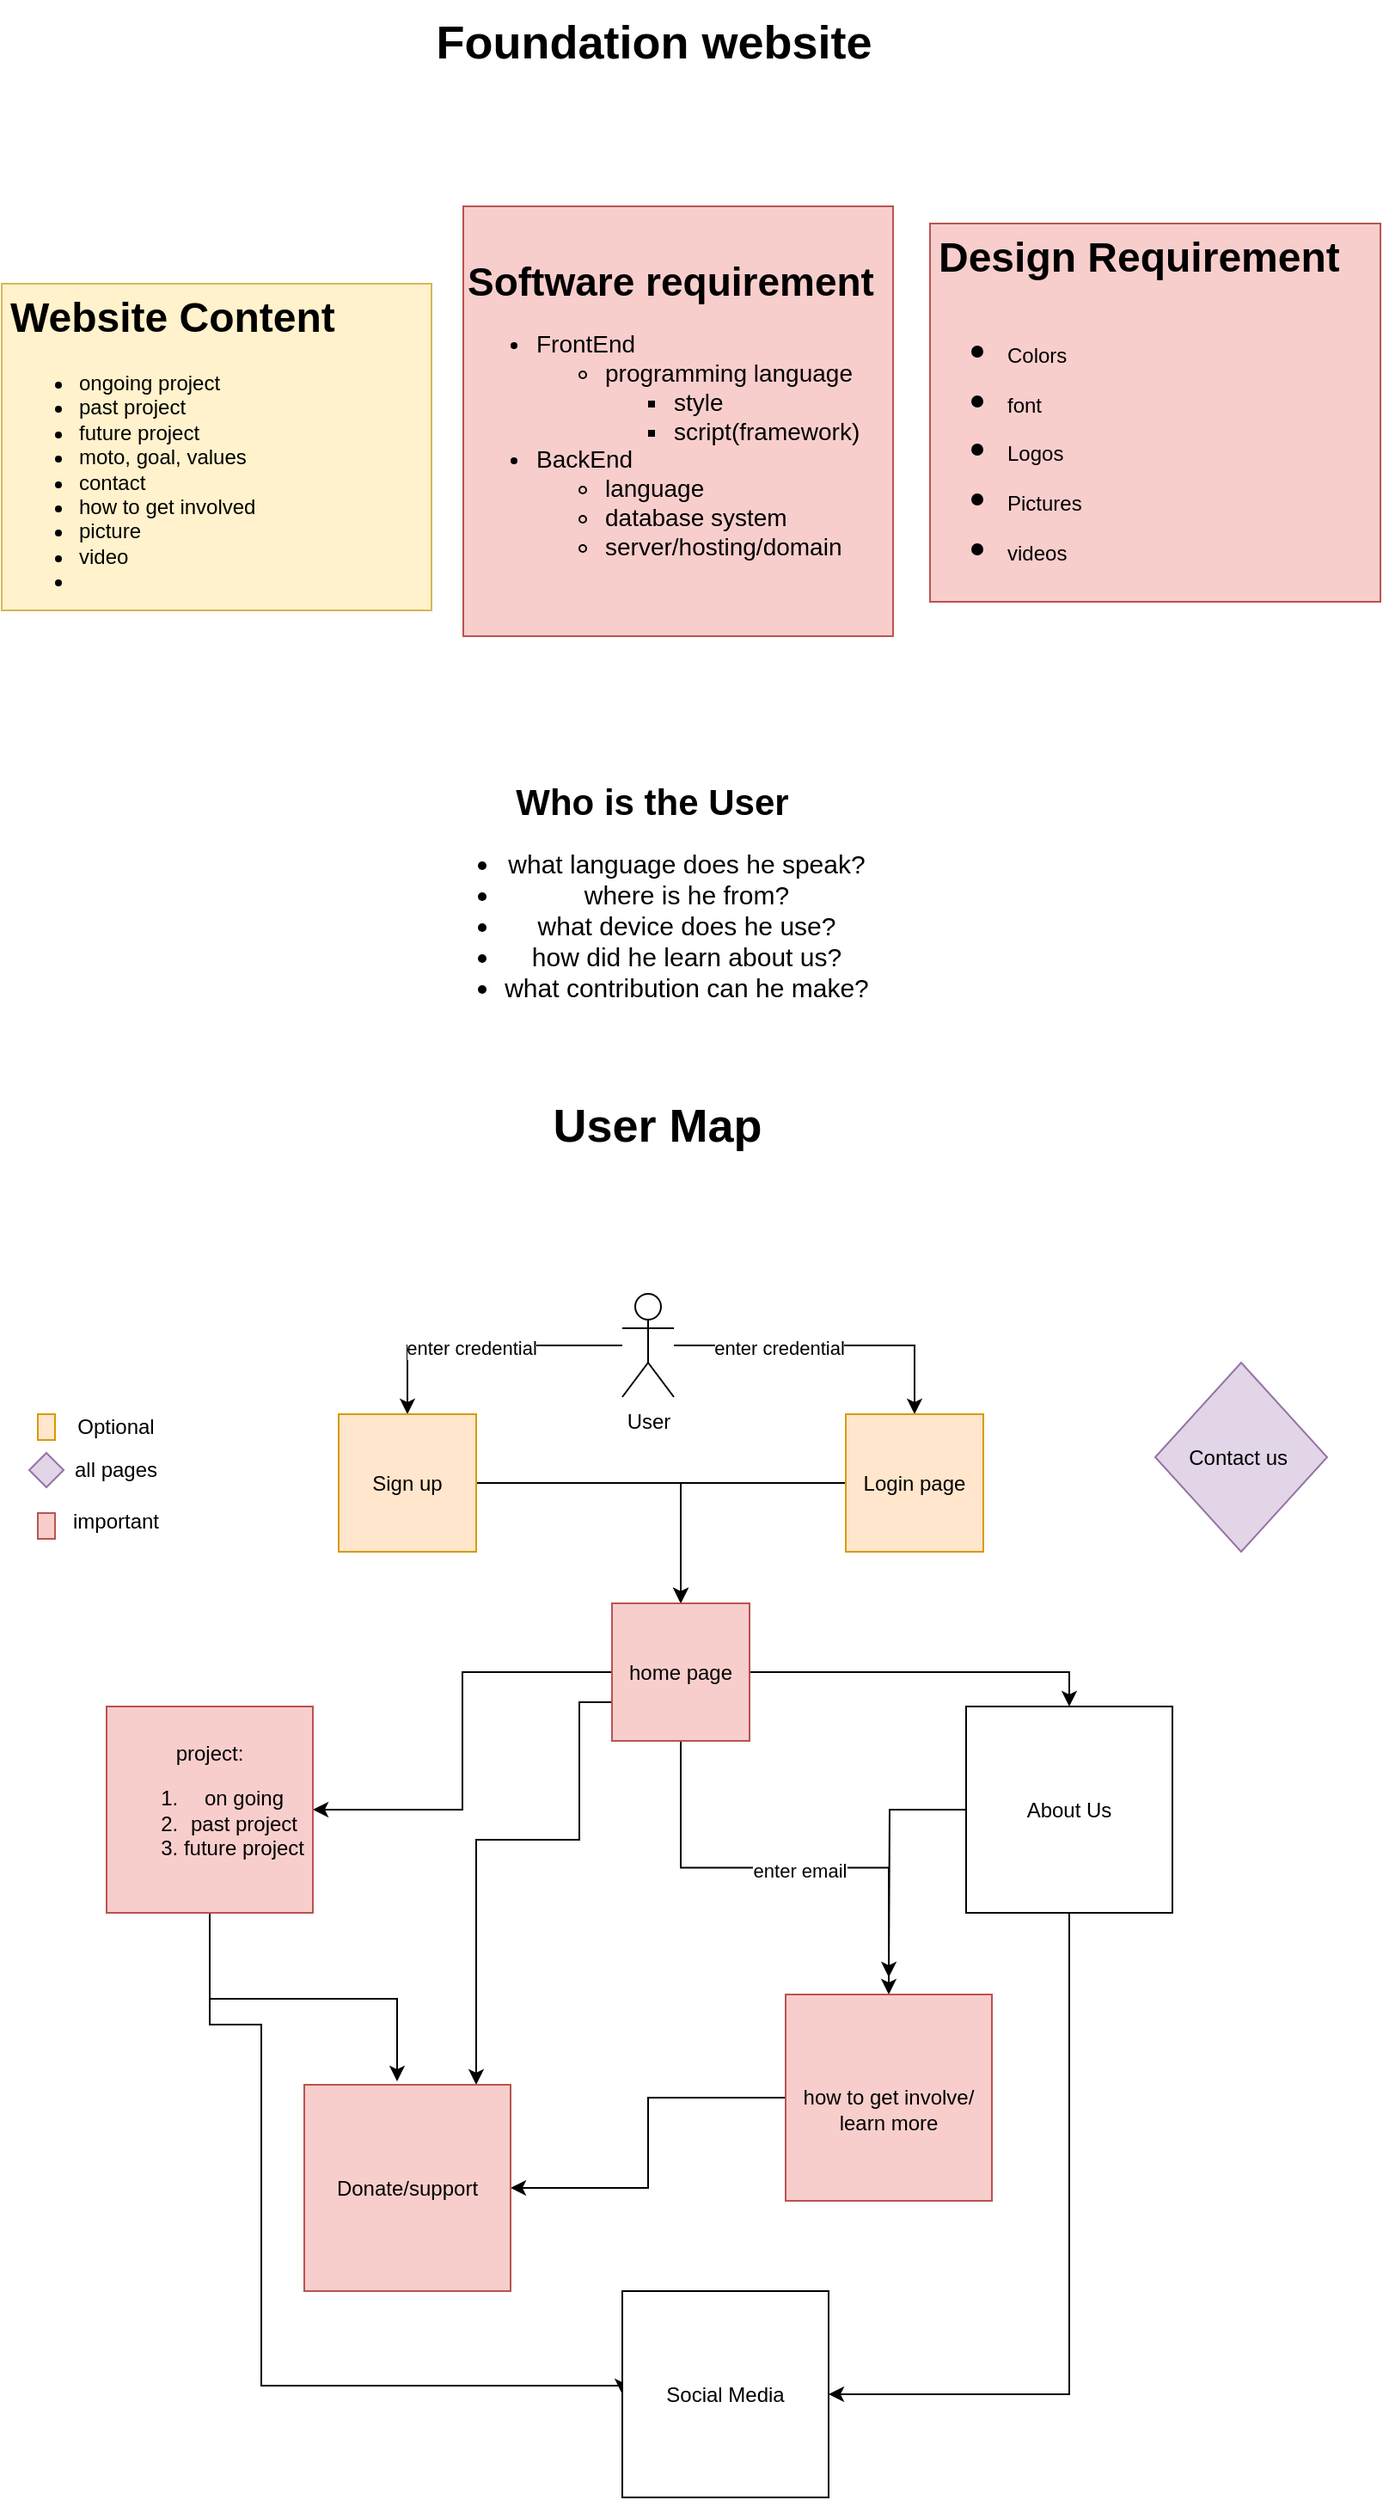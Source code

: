 <mxfile version="21.7.5" type="github">
  <diagram id="C5RBs43oDa-KdzZeNtuy" name="Page-1">
    <mxGraphModel dx="1434" dy="1919" grid="1" gridSize="10" guides="1" tooltips="1" connect="1" arrows="1" fold="1" page="1" pageScale="1" pageWidth="827" pageHeight="1169" math="0" shadow="0">
      <root>
        <mxCell id="WIyWlLk6GJQsqaUBKTNV-0" />
        <mxCell id="WIyWlLk6GJQsqaUBKTNV-1" parent="WIyWlLk6GJQsqaUBKTNV-0" />
        <mxCell id="MEQ1CT1Tf01OYSH90tUn-1" value="&lt;h1&gt;Website Content&lt;/h1&gt;&lt;div&gt;&lt;ul&gt;&lt;li&gt;ongoing project&lt;/li&gt;&lt;li&gt;past project&lt;/li&gt;&lt;li&gt;future project&lt;/li&gt;&lt;li&gt;moto, goal, values&lt;/li&gt;&lt;li&gt;contact&lt;/li&gt;&lt;li&gt;how to get involved&lt;/li&gt;&lt;li&gt;picture&lt;/li&gt;&lt;li&gt;video&lt;/li&gt;&lt;li&gt;&lt;br&gt;&lt;/li&gt;&lt;/ul&gt;&lt;/div&gt;" style="text;html=1;strokeColor=#d6b656;fillColor=#fff2cc;spacing=5;spacingTop=-20;whiteSpace=wrap;overflow=hidden;rounded=0;" vertex="1" parent="WIyWlLk6GJQsqaUBKTNV-1">
          <mxGeometry x="20" y="-985" width="250" height="190" as="geometry" />
        </mxCell>
        <mxCell id="MEQ1CT1Tf01OYSH90tUn-3" value="&lt;h1&gt;&lt;span style=&quot;background-color: initial;&quot;&gt;Design Requirement&lt;/span&gt;&lt;/h1&gt;&lt;h1&gt;&lt;ul&gt;&lt;li&gt;&lt;span style=&quot;font-size: 12px; font-weight: 400;&quot;&gt;Colors&amp;nbsp;&lt;/span&gt;&lt;/li&gt;&lt;li&gt;&lt;span style=&quot;font-size: 12px; font-weight: 400;&quot;&gt;font&lt;/span&gt;&lt;/li&gt;&lt;li&gt;&lt;span style=&quot;font-size: 12px; font-weight: 400;&quot;&gt;Logos&lt;/span&gt;&lt;/li&gt;&lt;li&gt;&lt;span style=&quot;font-size: 12px; font-weight: 400;&quot;&gt;Pictures&lt;/span&gt;&lt;/li&gt;&lt;li&gt;&lt;span style=&quot;font-size: 12px; font-weight: 400;&quot;&gt;videos&lt;/span&gt;&lt;/li&gt;&lt;/ul&gt;&lt;/h1&gt;" style="text;html=1;strokeColor=#b85450;fillColor=#f8cecc;spacing=5;spacingTop=-20;whiteSpace=wrap;overflow=hidden;rounded=0;" vertex="1" parent="WIyWlLk6GJQsqaUBKTNV-1">
          <mxGeometry x="560" y="-1020" width="262" height="220" as="geometry" />
        </mxCell>
        <mxCell id="MEQ1CT1Tf01OYSH90tUn-15" style="edgeStyle=orthogonalEdgeStyle;rounded=0;orthogonalLoop=1;jettySize=auto;html=1;" edge="1" parent="WIyWlLk6GJQsqaUBKTNV-1" source="MEQ1CT1Tf01OYSH90tUn-5" target="MEQ1CT1Tf01OYSH90tUn-8">
          <mxGeometry relative="1" as="geometry" />
        </mxCell>
        <mxCell id="MEQ1CT1Tf01OYSH90tUn-52" value="enter credential" style="edgeLabel;html=1;align=center;verticalAlign=middle;resizable=0;points=[];" vertex="1" connectable="0" parent="MEQ1CT1Tf01OYSH90tUn-15">
          <mxGeometry x="0.067" y="1" relative="1" as="geometry">
            <mxPoint as="offset" />
          </mxGeometry>
        </mxCell>
        <mxCell id="MEQ1CT1Tf01OYSH90tUn-16" style="edgeStyle=orthogonalEdgeStyle;rounded=0;orthogonalLoop=1;jettySize=auto;html=1;entryX=0.5;entryY=0;entryDx=0;entryDy=0;" edge="1" parent="WIyWlLk6GJQsqaUBKTNV-1" source="MEQ1CT1Tf01OYSH90tUn-5" target="MEQ1CT1Tf01OYSH90tUn-6">
          <mxGeometry relative="1" as="geometry" />
        </mxCell>
        <mxCell id="MEQ1CT1Tf01OYSH90tUn-53" value="enter credential" style="edgeLabel;html=1;align=center;verticalAlign=middle;resizable=0;points=[];" vertex="1" connectable="0" parent="MEQ1CT1Tf01OYSH90tUn-16">
          <mxGeometry x="-0.322" relative="1" as="geometry">
            <mxPoint y="1" as="offset" />
          </mxGeometry>
        </mxCell>
        <mxCell id="MEQ1CT1Tf01OYSH90tUn-5" value="User" style="shape=umlActor;verticalLabelPosition=bottom;verticalAlign=top;html=1;outlineConnect=0;" vertex="1" parent="WIyWlLk6GJQsqaUBKTNV-1">
          <mxGeometry x="381" y="-397.5" width="30" height="60" as="geometry" />
        </mxCell>
        <mxCell id="MEQ1CT1Tf01OYSH90tUn-17" style="edgeStyle=orthogonalEdgeStyle;rounded=0;orthogonalLoop=1;jettySize=auto;html=1;" edge="1" parent="WIyWlLk6GJQsqaUBKTNV-1" source="MEQ1CT1Tf01OYSH90tUn-6" target="MEQ1CT1Tf01OYSH90tUn-10">
          <mxGeometry relative="1" as="geometry" />
        </mxCell>
        <mxCell id="MEQ1CT1Tf01OYSH90tUn-6" value="Login page" style="whiteSpace=wrap;html=1;aspect=fixed;fillColor=#ffe6cc;strokeColor=#d79b00;" vertex="1" parent="WIyWlLk6GJQsqaUBKTNV-1">
          <mxGeometry x="511" y="-327.5" width="80" height="80" as="geometry" />
        </mxCell>
        <mxCell id="MEQ1CT1Tf01OYSH90tUn-19" style="edgeStyle=orthogonalEdgeStyle;rounded=0;orthogonalLoop=1;jettySize=auto;html=1;entryX=0.5;entryY=0;entryDx=0;entryDy=0;" edge="1" parent="WIyWlLk6GJQsqaUBKTNV-1" source="MEQ1CT1Tf01OYSH90tUn-8" target="MEQ1CT1Tf01OYSH90tUn-10">
          <mxGeometry relative="1" as="geometry" />
        </mxCell>
        <mxCell id="MEQ1CT1Tf01OYSH90tUn-8" value="Sign up" style="whiteSpace=wrap;html=1;aspect=fixed;fillColor=#ffe6cc;strokeColor=#d79b00;" vertex="1" parent="WIyWlLk6GJQsqaUBKTNV-1">
          <mxGeometry x="216" y="-327.5" width="80" height="80" as="geometry" />
        </mxCell>
        <mxCell id="MEQ1CT1Tf01OYSH90tUn-21" value="" style="edgeStyle=orthogonalEdgeStyle;rounded=0;orthogonalLoop=1;jettySize=auto;html=1;" edge="1" parent="WIyWlLk6GJQsqaUBKTNV-1" source="MEQ1CT1Tf01OYSH90tUn-10" target="MEQ1CT1Tf01OYSH90tUn-20">
          <mxGeometry relative="1" as="geometry" />
        </mxCell>
        <mxCell id="MEQ1CT1Tf01OYSH90tUn-23" style="edgeStyle=orthogonalEdgeStyle;rounded=0;orthogonalLoop=1;jettySize=auto;html=1;entryX=0.5;entryY=0;entryDx=0;entryDy=0;exitX=0.5;exitY=1;exitDx=0;exitDy=0;" edge="1" parent="WIyWlLk6GJQsqaUBKTNV-1" source="MEQ1CT1Tf01OYSH90tUn-10" target="MEQ1CT1Tf01OYSH90tUn-22">
          <mxGeometry relative="1" as="geometry" />
        </mxCell>
        <mxCell id="MEQ1CT1Tf01OYSH90tUn-54" value="enter email" style="edgeLabel;html=1;align=center;verticalAlign=middle;resizable=0;points=[];" vertex="1" connectable="0" parent="MEQ1CT1Tf01OYSH90tUn-23">
          <mxGeometry x="0.059" y="-1" relative="1" as="geometry">
            <mxPoint as="offset" />
          </mxGeometry>
        </mxCell>
        <mxCell id="MEQ1CT1Tf01OYSH90tUn-30" style="edgeStyle=orthogonalEdgeStyle;rounded=0;orthogonalLoop=1;jettySize=auto;html=1;entryX=0.5;entryY=0;entryDx=0;entryDy=0;" edge="1" parent="WIyWlLk6GJQsqaUBKTNV-1" source="MEQ1CT1Tf01OYSH90tUn-10" target="MEQ1CT1Tf01OYSH90tUn-29">
          <mxGeometry relative="1" as="geometry" />
        </mxCell>
        <mxCell id="MEQ1CT1Tf01OYSH90tUn-45" style="edgeStyle=orthogonalEdgeStyle;rounded=0;orthogonalLoop=1;jettySize=auto;html=1;" edge="1" parent="WIyWlLk6GJQsqaUBKTNV-1" source="MEQ1CT1Tf01OYSH90tUn-10" target="MEQ1CT1Tf01OYSH90tUn-24">
          <mxGeometry relative="1" as="geometry">
            <Array as="points">
              <mxPoint x="356" y="-160" />
              <mxPoint x="356" y="-80" />
              <mxPoint x="296" y="-80" />
            </Array>
          </mxGeometry>
        </mxCell>
        <mxCell id="MEQ1CT1Tf01OYSH90tUn-10" value="home page" style="whiteSpace=wrap;html=1;aspect=fixed;fillColor=#f8cecc;strokeColor=#b85450;" vertex="1" parent="WIyWlLk6GJQsqaUBKTNV-1">
          <mxGeometry x="375" y="-217.5" width="80" height="80" as="geometry" />
        </mxCell>
        <mxCell id="MEQ1CT1Tf01OYSH90tUn-27" style="edgeStyle=orthogonalEdgeStyle;rounded=0;orthogonalLoop=1;jettySize=auto;html=1;entryX=0.45;entryY=-0.017;entryDx=0;entryDy=0;entryPerimeter=0;" edge="1" parent="WIyWlLk6GJQsqaUBKTNV-1" source="MEQ1CT1Tf01OYSH90tUn-20" target="MEQ1CT1Tf01OYSH90tUn-24">
          <mxGeometry relative="1" as="geometry" />
        </mxCell>
        <mxCell id="MEQ1CT1Tf01OYSH90tUn-34" style="edgeStyle=orthogonalEdgeStyle;rounded=0;orthogonalLoop=1;jettySize=auto;html=1;entryX=0;entryY=0.5;entryDx=0;entryDy=0;" edge="1" parent="WIyWlLk6GJQsqaUBKTNV-1" source="MEQ1CT1Tf01OYSH90tUn-20" target="MEQ1CT1Tf01OYSH90tUn-32">
          <mxGeometry relative="1" as="geometry">
            <Array as="points">
              <mxPoint x="141" y="27.5" />
              <mxPoint x="171" y="27.5" />
              <mxPoint x="171" y="237.5" />
            </Array>
          </mxGeometry>
        </mxCell>
        <mxCell id="MEQ1CT1Tf01OYSH90tUn-20" value="project:&lt;br&gt;&lt;ol&gt;&lt;li style=&quot;&quot;&gt;on going&lt;/li&gt;&lt;li style=&quot;&quot;&gt;past project&lt;/li&gt;&lt;li style=&quot;&quot;&gt;future project&lt;/li&gt;&lt;/ol&gt;" style="whiteSpace=wrap;html=1;aspect=fixed;align=center;fillColor=#f8cecc;strokeColor=#b85450;" vertex="1" parent="WIyWlLk6GJQsqaUBKTNV-1">
          <mxGeometry x="81" y="-157.5" width="120" height="120" as="geometry" />
        </mxCell>
        <mxCell id="MEQ1CT1Tf01OYSH90tUn-28" style="edgeStyle=orthogonalEdgeStyle;rounded=0;orthogonalLoop=1;jettySize=auto;html=1;" edge="1" parent="WIyWlLk6GJQsqaUBKTNV-1" source="MEQ1CT1Tf01OYSH90tUn-22" target="MEQ1CT1Tf01OYSH90tUn-24">
          <mxGeometry relative="1" as="geometry" />
        </mxCell>
        <mxCell id="MEQ1CT1Tf01OYSH90tUn-22" value="&lt;br&gt;how to get involve/ learn more" style="whiteSpace=wrap;html=1;aspect=fixed;align=center;fillColor=#f8cecc;strokeColor=#b85450;" vertex="1" parent="WIyWlLk6GJQsqaUBKTNV-1">
          <mxGeometry x="476" y="10" width="120" height="120" as="geometry" />
        </mxCell>
        <mxCell id="MEQ1CT1Tf01OYSH90tUn-24" value="Donate/support" style="whiteSpace=wrap;html=1;aspect=fixed;align=center;fillColor=#f8cecc;strokeColor=#b85450;" vertex="1" parent="WIyWlLk6GJQsqaUBKTNV-1">
          <mxGeometry x="196" y="62.5" width="120" height="120" as="geometry" />
        </mxCell>
        <mxCell id="MEQ1CT1Tf01OYSH90tUn-35" style="edgeStyle=orthogonalEdgeStyle;rounded=0;orthogonalLoop=1;jettySize=auto;html=1;entryX=1;entryY=0.5;entryDx=0;entryDy=0;exitX=0.5;exitY=1;exitDx=0;exitDy=0;" edge="1" parent="WIyWlLk6GJQsqaUBKTNV-1" source="MEQ1CT1Tf01OYSH90tUn-29" target="MEQ1CT1Tf01OYSH90tUn-32">
          <mxGeometry relative="1" as="geometry" />
        </mxCell>
        <mxCell id="MEQ1CT1Tf01OYSH90tUn-56" style="edgeStyle=orthogonalEdgeStyle;rounded=0;orthogonalLoop=1;jettySize=auto;html=1;" edge="1" parent="WIyWlLk6GJQsqaUBKTNV-1" source="MEQ1CT1Tf01OYSH90tUn-29">
          <mxGeometry relative="1" as="geometry">
            <mxPoint x="536" as="targetPoint" />
          </mxGeometry>
        </mxCell>
        <mxCell id="MEQ1CT1Tf01OYSH90tUn-29" value="About Us" style="whiteSpace=wrap;html=1;aspect=fixed;align=center;" vertex="1" parent="WIyWlLk6GJQsqaUBKTNV-1">
          <mxGeometry x="581" y="-157.5" width="120" height="120" as="geometry" />
        </mxCell>
        <mxCell id="MEQ1CT1Tf01OYSH90tUn-31" value="Contact us&amp;nbsp;" style="rhombus;whiteSpace=wrap;html=1;fillColor=#e1d5e7;strokeColor=#9673a6;" vertex="1" parent="WIyWlLk6GJQsqaUBKTNV-1">
          <mxGeometry x="691" y="-357.5" width="100" height="110" as="geometry" />
        </mxCell>
        <mxCell id="MEQ1CT1Tf01OYSH90tUn-32" value="Social Media" style="whiteSpace=wrap;html=1;aspect=fixed;align=center;" vertex="1" parent="WIyWlLk6GJQsqaUBKTNV-1">
          <mxGeometry x="381" y="182.5" width="120" height="120" as="geometry" />
        </mxCell>
        <mxCell id="MEQ1CT1Tf01OYSH90tUn-37" value="" style="rounded=0;whiteSpace=wrap;html=1;fillColor=#ffe6cc;strokeColor=#d79b00;" vertex="1" parent="WIyWlLk6GJQsqaUBKTNV-1">
          <mxGeometry x="41" y="-327.5" width="10" height="15" as="geometry" />
        </mxCell>
        <mxCell id="MEQ1CT1Tf01OYSH90tUn-38" value="Optional" style="text;html=1;align=center;verticalAlign=middle;resizable=0;points=[];autosize=1;strokeColor=none;fillColor=none;" vertex="1" parent="WIyWlLk6GJQsqaUBKTNV-1">
          <mxGeometry x="51" y="-335" width="70" height="30" as="geometry" />
        </mxCell>
        <mxCell id="MEQ1CT1Tf01OYSH90tUn-41" value="" style="rhombus;whiteSpace=wrap;html=1;fillColor=#e1d5e7;strokeColor=#9673a6;" vertex="1" parent="WIyWlLk6GJQsqaUBKTNV-1">
          <mxGeometry x="36" y="-305" width="20" height="20" as="geometry" />
        </mxCell>
        <mxCell id="MEQ1CT1Tf01OYSH90tUn-42" value="all pages" style="text;html=1;align=center;verticalAlign=middle;resizable=0;points=[];autosize=1;strokeColor=none;fillColor=none;" vertex="1" parent="WIyWlLk6GJQsqaUBKTNV-1">
          <mxGeometry x="51" y="-310" width="70" height="30" as="geometry" />
        </mxCell>
        <mxCell id="MEQ1CT1Tf01OYSH90tUn-43" value="&lt;b&gt;&lt;font style=&quot;font-size: 27px;&quot;&gt;User Map&lt;/font&gt;&lt;/b&gt;" style="text;html=1;align=center;verticalAlign=middle;resizable=0;points=[];autosize=1;strokeColor=none;fillColor=none;" vertex="1" parent="WIyWlLk6GJQsqaUBKTNV-1">
          <mxGeometry x="326" y="-520" width="150" height="50" as="geometry" />
        </mxCell>
        <mxCell id="MEQ1CT1Tf01OYSH90tUn-48" value="&lt;div style=&quot;font-size: 15px;&quot;&gt;&lt;div&gt;&lt;b style=&quot;border-color: var(--border-color); font-size: 21px;&quot;&gt;Who is the User&lt;/b&gt;&lt;br&gt;&lt;/div&gt;&lt;ul&gt;&lt;li&gt;what language does he speak?&lt;/li&gt;&lt;li&gt;where is he from?&lt;/li&gt;&lt;li&gt;what device does he use?&lt;/li&gt;&lt;li&gt;how did he learn about us?&lt;/li&gt;&lt;li&gt;what contribution can he make?&lt;/li&gt;&lt;/ul&gt;&lt;/div&gt;" style="text;html=1;strokeColor=none;fillColor=none;align=center;verticalAlign=middle;whiteSpace=wrap;rounded=0;" vertex="1" parent="WIyWlLk6GJQsqaUBKTNV-1">
          <mxGeometry x="257.5" y="-664" width="281" height="80" as="geometry" />
        </mxCell>
        <mxCell id="MEQ1CT1Tf01OYSH90tUn-51" value="&lt;span style=&quot;font-size: 27px;&quot;&gt;&lt;b&gt;Foundation website&lt;br&gt;&lt;/b&gt;&lt;/span&gt;" style="text;html=1;align=center;verticalAlign=middle;resizable=0;points=[];autosize=1;strokeColor=none;fillColor=none;" vertex="1" parent="WIyWlLk6GJQsqaUBKTNV-1">
          <mxGeometry x="259" y="-1150" width="280" height="50" as="geometry" />
        </mxCell>
        <mxCell id="MEQ1CT1Tf01OYSH90tUn-57" value="" style="rounded=0;whiteSpace=wrap;html=1;fillColor=#f8cecc;strokeColor=#b85450;" vertex="1" parent="WIyWlLk6GJQsqaUBKTNV-1">
          <mxGeometry x="41" y="-270" width="10" height="15" as="geometry" />
        </mxCell>
        <mxCell id="MEQ1CT1Tf01OYSH90tUn-58" value="important" style="text;html=1;align=center;verticalAlign=middle;resizable=0;points=[];autosize=1;strokeColor=none;fillColor=none;" vertex="1" parent="WIyWlLk6GJQsqaUBKTNV-1">
          <mxGeometry x="51" y="-280" width="70" height="30" as="geometry" />
        </mxCell>
        <mxCell id="MEQ1CT1Tf01OYSH90tUn-60" value="&lt;div&gt;&lt;b style=&quot;border-color: var(--border-color); text-align: center;&quot;&gt;&lt;font style=&quot;border-color: var(--border-color); font-size: 23px;&quot;&gt;Software requirement&lt;/font&gt;&lt;/b&gt;&lt;span style=&quot;font-size: 14px;&quot;&gt;&lt;br&gt;&lt;/span&gt;&lt;/div&gt;&lt;ul style=&quot;font-size: 14px;&quot;&gt;&lt;li&gt;FrontEnd&lt;/li&gt;&lt;ul&gt;&lt;li&gt;programming language&lt;/li&gt;&lt;ul&gt;&lt;li&gt;style&lt;/li&gt;&lt;li&gt;script(framework)&lt;/li&gt;&lt;/ul&gt;&lt;/ul&gt;&lt;li&gt;BackEnd&lt;/li&gt;&lt;ul&gt;&lt;li&gt;language&lt;/li&gt;&lt;li&gt;database system&lt;/li&gt;&lt;li&gt;server/hosting/domain&lt;/li&gt;&lt;/ul&gt;&lt;/ul&gt;" style="whiteSpace=wrap;html=1;aspect=fixed;align=left;fillColor=#f8cecc;strokeColor=#b85450;" vertex="1" parent="WIyWlLk6GJQsqaUBKTNV-1">
          <mxGeometry x="288.5" y="-1030" width="250" height="250" as="geometry" />
        </mxCell>
      </root>
    </mxGraphModel>
  </diagram>
</mxfile>
